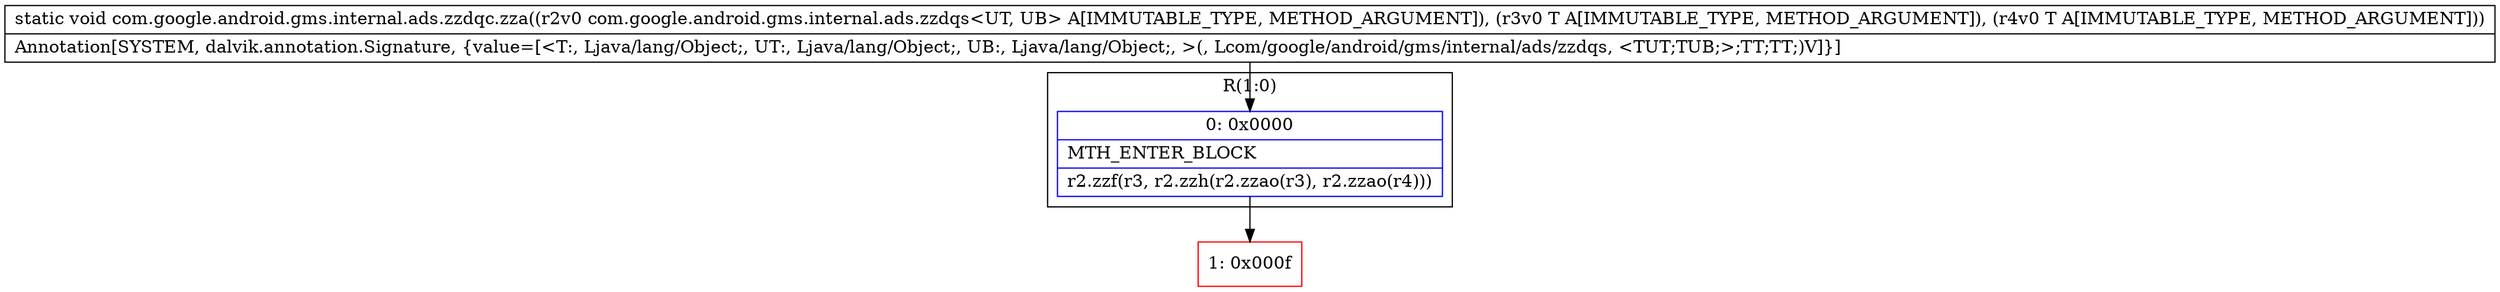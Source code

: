digraph "CFG forcom.google.android.gms.internal.ads.zzdqc.zza(Lcom\/google\/android\/gms\/internal\/ads\/zzdqs;Ljava\/lang\/Object;Ljava\/lang\/Object;)V" {
subgraph cluster_Region_1634035015 {
label = "R(1:0)";
node [shape=record,color=blue];
Node_0 [shape=record,label="{0\:\ 0x0000|MTH_ENTER_BLOCK\l|r2.zzf(r3, r2.zzh(r2.zzao(r3), r2.zzao(r4)))\l}"];
}
Node_1 [shape=record,color=red,label="{1\:\ 0x000f}"];
MethodNode[shape=record,label="{static void com.google.android.gms.internal.ads.zzdqc.zza((r2v0 com.google.android.gms.internal.ads.zzdqs\<UT, UB\> A[IMMUTABLE_TYPE, METHOD_ARGUMENT]), (r3v0 T A[IMMUTABLE_TYPE, METHOD_ARGUMENT]), (r4v0 T A[IMMUTABLE_TYPE, METHOD_ARGUMENT]))  | Annotation[SYSTEM, dalvik.annotation.Signature, \{value=[\<T:, Ljava\/lang\/Object;, UT:, Ljava\/lang\/Object;, UB:, Ljava\/lang\/Object;, \>(, Lcom\/google\/android\/gms\/internal\/ads\/zzdqs, \<TUT;TUB;\>;TT;TT;)V]\}]\l}"];
MethodNode -> Node_0;
Node_0 -> Node_1;
}

